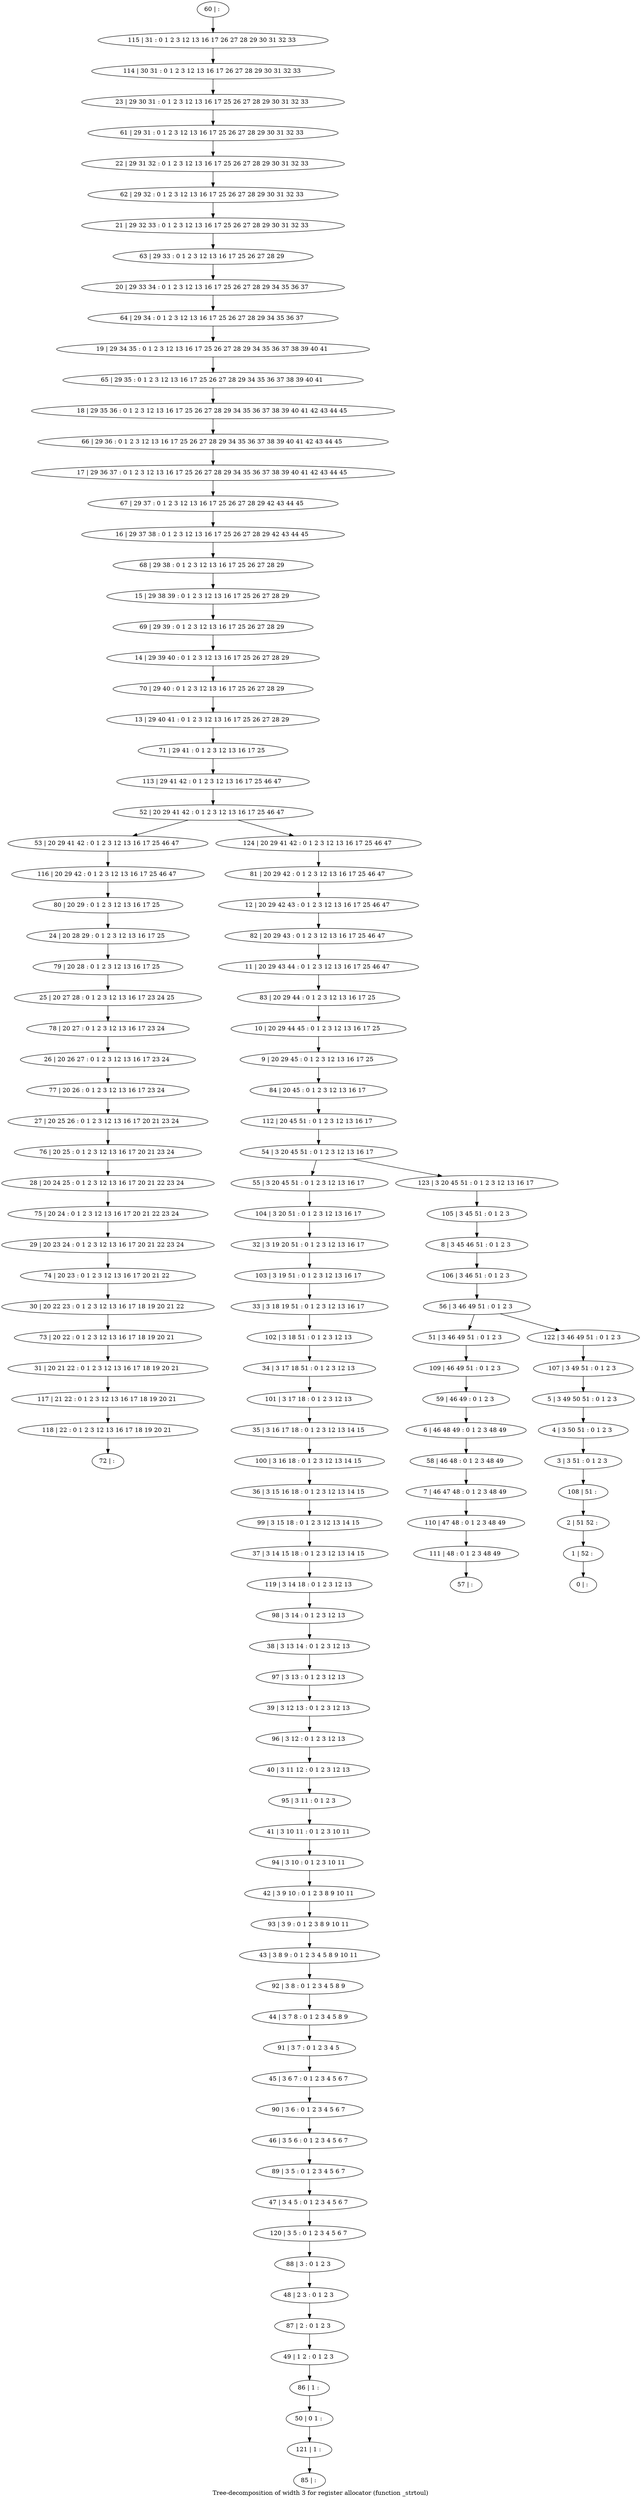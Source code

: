 digraph G {
graph [label="Tree-decomposition of width 3 for register allocator (function _strtoul)"]
0[label="0 | : "];
1[label="1 | 52 : "];
2[label="2 | 51 52 : "];
3[label="3 | 3 51 : 0 1 2 3 "];
4[label="4 | 3 50 51 : 0 1 2 3 "];
5[label="5 | 3 49 50 51 : 0 1 2 3 "];
6[label="6 | 46 48 49 : 0 1 2 3 48 49 "];
7[label="7 | 46 47 48 : 0 1 2 3 48 49 "];
8[label="8 | 3 45 46 51 : 0 1 2 3 "];
9[label="9 | 20 29 45 : 0 1 2 3 12 13 16 17 25 "];
10[label="10 | 20 29 44 45 : 0 1 2 3 12 13 16 17 25 "];
11[label="11 | 20 29 43 44 : 0 1 2 3 12 13 16 17 25 46 47 "];
12[label="12 | 20 29 42 43 : 0 1 2 3 12 13 16 17 25 46 47 "];
13[label="13 | 29 40 41 : 0 1 2 3 12 13 16 17 25 26 27 28 29 "];
14[label="14 | 29 39 40 : 0 1 2 3 12 13 16 17 25 26 27 28 29 "];
15[label="15 | 29 38 39 : 0 1 2 3 12 13 16 17 25 26 27 28 29 "];
16[label="16 | 29 37 38 : 0 1 2 3 12 13 16 17 25 26 27 28 29 42 43 44 45 "];
17[label="17 | 29 36 37 : 0 1 2 3 12 13 16 17 25 26 27 28 29 34 35 36 37 38 39 40 41 42 43 44 45 "];
18[label="18 | 29 35 36 : 0 1 2 3 12 13 16 17 25 26 27 28 29 34 35 36 37 38 39 40 41 42 43 44 45 "];
19[label="19 | 29 34 35 : 0 1 2 3 12 13 16 17 25 26 27 28 29 34 35 36 37 38 39 40 41 "];
20[label="20 | 29 33 34 : 0 1 2 3 12 13 16 17 25 26 27 28 29 34 35 36 37 "];
21[label="21 | 29 32 33 : 0 1 2 3 12 13 16 17 25 26 27 28 29 30 31 32 33 "];
22[label="22 | 29 31 32 : 0 1 2 3 12 13 16 17 25 26 27 28 29 30 31 32 33 "];
23[label="23 | 29 30 31 : 0 1 2 3 12 13 16 17 25 26 27 28 29 30 31 32 33 "];
24[label="24 | 20 28 29 : 0 1 2 3 12 13 16 17 25 "];
25[label="25 | 20 27 28 : 0 1 2 3 12 13 16 17 23 24 25 "];
26[label="26 | 20 26 27 : 0 1 2 3 12 13 16 17 23 24 "];
27[label="27 | 20 25 26 : 0 1 2 3 12 13 16 17 20 21 23 24 "];
28[label="28 | 20 24 25 : 0 1 2 3 12 13 16 17 20 21 22 23 24 "];
29[label="29 | 20 23 24 : 0 1 2 3 12 13 16 17 20 21 22 23 24 "];
30[label="30 | 20 22 23 : 0 1 2 3 12 13 16 17 18 19 20 21 22 "];
31[label="31 | 20 21 22 : 0 1 2 3 12 13 16 17 18 19 20 21 "];
32[label="32 | 3 19 20 51 : 0 1 2 3 12 13 16 17 "];
33[label="33 | 3 18 19 51 : 0 1 2 3 12 13 16 17 "];
34[label="34 | 3 17 18 51 : 0 1 2 3 12 13 "];
35[label="35 | 3 16 17 18 : 0 1 2 3 12 13 14 15 "];
36[label="36 | 3 15 16 18 : 0 1 2 3 12 13 14 15 "];
37[label="37 | 3 14 15 18 : 0 1 2 3 12 13 14 15 "];
38[label="38 | 3 13 14 : 0 1 2 3 12 13 "];
39[label="39 | 3 12 13 : 0 1 2 3 12 13 "];
40[label="40 | 3 11 12 : 0 1 2 3 12 13 "];
41[label="41 | 3 10 11 : 0 1 2 3 10 11 "];
42[label="42 | 3 9 10 : 0 1 2 3 8 9 10 11 "];
43[label="43 | 3 8 9 : 0 1 2 3 4 5 8 9 10 11 "];
44[label="44 | 3 7 8 : 0 1 2 3 4 5 8 9 "];
45[label="45 | 3 6 7 : 0 1 2 3 4 5 6 7 "];
46[label="46 | 3 5 6 : 0 1 2 3 4 5 6 7 "];
47[label="47 | 3 4 5 : 0 1 2 3 4 5 6 7 "];
48[label="48 | 2 3 : 0 1 2 3 "];
49[label="49 | 1 2 : 0 1 2 3 "];
50[label="50 | 0 1 : "];
51[label="51 | 3 46 49 51 : 0 1 2 3 "];
52[label="52 | 20 29 41 42 : 0 1 2 3 12 13 16 17 25 46 47 "];
53[label="53 | 20 29 41 42 : 0 1 2 3 12 13 16 17 25 46 47 "];
54[label="54 | 3 20 45 51 : 0 1 2 3 12 13 16 17 "];
55[label="55 | 3 20 45 51 : 0 1 2 3 12 13 16 17 "];
56[label="56 | 3 46 49 51 : 0 1 2 3 "];
57[label="57 | : "];
58[label="58 | 46 48 : 0 1 2 3 48 49 "];
59[label="59 | 46 49 : 0 1 2 3 "];
60[label="60 | : "];
61[label="61 | 29 31 : 0 1 2 3 12 13 16 17 25 26 27 28 29 30 31 32 33 "];
62[label="62 | 29 32 : 0 1 2 3 12 13 16 17 25 26 27 28 29 30 31 32 33 "];
63[label="63 | 29 33 : 0 1 2 3 12 13 16 17 25 26 27 28 29 "];
64[label="64 | 29 34 : 0 1 2 3 12 13 16 17 25 26 27 28 29 34 35 36 37 "];
65[label="65 | 29 35 : 0 1 2 3 12 13 16 17 25 26 27 28 29 34 35 36 37 38 39 40 41 "];
66[label="66 | 29 36 : 0 1 2 3 12 13 16 17 25 26 27 28 29 34 35 36 37 38 39 40 41 42 43 44 45 "];
67[label="67 | 29 37 : 0 1 2 3 12 13 16 17 25 26 27 28 29 42 43 44 45 "];
68[label="68 | 29 38 : 0 1 2 3 12 13 16 17 25 26 27 28 29 "];
69[label="69 | 29 39 : 0 1 2 3 12 13 16 17 25 26 27 28 29 "];
70[label="70 | 29 40 : 0 1 2 3 12 13 16 17 25 26 27 28 29 "];
71[label="71 | 29 41 : 0 1 2 3 12 13 16 17 25 "];
72[label="72 | : "];
73[label="73 | 20 22 : 0 1 2 3 12 13 16 17 18 19 20 21 "];
74[label="74 | 20 23 : 0 1 2 3 12 13 16 17 20 21 22 "];
75[label="75 | 20 24 : 0 1 2 3 12 13 16 17 20 21 22 23 24 "];
76[label="76 | 20 25 : 0 1 2 3 12 13 16 17 20 21 23 24 "];
77[label="77 | 20 26 : 0 1 2 3 12 13 16 17 23 24 "];
78[label="78 | 20 27 : 0 1 2 3 12 13 16 17 23 24 "];
79[label="79 | 20 28 : 0 1 2 3 12 13 16 17 25 "];
80[label="80 | 20 29 : 0 1 2 3 12 13 16 17 25 "];
81[label="81 | 20 29 42 : 0 1 2 3 12 13 16 17 25 46 47 "];
82[label="82 | 20 29 43 : 0 1 2 3 12 13 16 17 25 46 47 "];
83[label="83 | 20 29 44 : 0 1 2 3 12 13 16 17 25 "];
84[label="84 | 20 45 : 0 1 2 3 12 13 16 17 "];
85[label="85 | : "];
86[label="86 | 1 : "];
87[label="87 | 2 : 0 1 2 3 "];
88[label="88 | 3 : 0 1 2 3 "];
89[label="89 | 3 5 : 0 1 2 3 4 5 6 7 "];
90[label="90 | 3 6 : 0 1 2 3 4 5 6 7 "];
91[label="91 | 3 7 : 0 1 2 3 4 5 "];
92[label="92 | 3 8 : 0 1 2 3 4 5 8 9 "];
93[label="93 | 3 9 : 0 1 2 3 8 9 10 11 "];
94[label="94 | 3 10 : 0 1 2 3 10 11 "];
95[label="95 | 3 11 : 0 1 2 3 "];
96[label="96 | 3 12 : 0 1 2 3 12 13 "];
97[label="97 | 3 13 : 0 1 2 3 12 13 "];
98[label="98 | 3 14 : 0 1 2 3 12 13 "];
99[label="99 | 3 15 18 : 0 1 2 3 12 13 14 15 "];
100[label="100 | 3 16 18 : 0 1 2 3 12 13 14 15 "];
101[label="101 | 3 17 18 : 0 1 2 3 12 13 "];
102[label="102 | 3 18 51 : 0 1 2 3 12 13 "];
103[label="103 | 3 19 51 : 0 1 2 3 12 13 16 17 "];
104[label="104 | 3 20 51 : 0 1 2 3 12 13 16 17 "];
105[label="105 | 3 45 51 : 0 1 2 3 "];
106[label="106 | 3 46 51 : 0 1 2 3 "];
107[label="107 | 3 49 51 : 0 1 2 3 "];
108[label="108 | 51 : "];
109[label="109 | 46 49 51 : 0 1 2 3 "];
110[label="110 | 47 48 : 0 1 2 3 48 49 "];
111[label="111 | 48 : 0 1 2 3 48 49 "];
112[label="112 | 20 45 51 : 0 1 2 3 12 13 16 17 "];
113[label="113 | 29 41 42 : 0 1 2 3 12 13 16 17 25 46 47 "];
114[label="114 | 30 31 : 0 1 2 3 12 13 16 17 26 27 28 29 30 31 32 33 "];
115[label="115 | 31 : 0 1 2 3 12 13 16 17 26 27 28 29 30 31 32 33 "];
116[label="116 | 20 29 42 : 0 1 2 3 12 13 16 17 25 46 47 "];
117[label="117 | 21 22 : 0 1 2 3 12 13 16 17 18 19 20 21 "];
118[label="118 | 22 : 0 1 2 3 12 13 16 17 18 19 20 21 "];
119[label="119 | 3 14 18 : 0 1 2 3 12 13 "];
120[label="120 | 3 5 : 0 1 2 3 4 5 6 7 "];
121[label="121 | 1 : "];
122[label="122 | 3 46 49 51 : 0 1 2 3 "];
123[label="123 | 3 20 45 51 : 0 1 2 3 12 13 16 17 "];
124[label="124 | 20 29 41 42 : 0 1 2 3 12 13 16 17 25 46 47 "];
58->7 ;
6->58 ;
59->6 ;
73->31 ;
30->73 ;
74->30 ;
29->74 ;
75->29 ;
28->75 ;
76->28 ;
27->76 ;
77->27 ;
26->77 ;
78->26 ;
25->78 ;
79->25 ;
24->79 ;
80->24 ;
86->50 ;
49->86 ;
87->49 ;
48->87 ;
88->48 ;
89->47 ;
46->89 ;
90->46 ;
45->90 ;
91->45 ;
44->91 ;
92->44 ;
43->92 ;
93->43 ;
42->93 ;
94->42 ;
41->94 ;
95->41 ;
40->95 ;
96->40 ;
39->96 ;
97->39 ;
38->97 ;
98->38 ;
99->37 ;
36->99 ;
100->36 ;
35->100 ;
101->35 ;
34->101 ;
102->34 ;
33->102 ;
103->33 ;
32->103 ;
104->32 ;
55->104 ;
109->59 ;
51->109 ;
7->110 ;
111->57 ;
110->111 ;
116->80 ;
53->116 ;
31->117 ;
118->72 ;
117->118 ;
119->98 ;
37->119 ;
120->88 ;
47->120 ;
121->85 ;
50->121 ;
60->115 ;
115->114 ;
114->23 ;
23->61 ;
61->22 ;
22->62 ;
62->21 ;
21->63 ;
63->20 ;
20->64 ;
64->19 ;
19->65 ;
65->18 ;
18->66 ;
66->17 ;
17->67 ;
67->16 ;
16->68 ;
68->15 ;
15->69 ;
69->14 ;
14->70 ;
70->13 ;
13->71 ;
71->113 ;
113->52 ;
81->12 ;
12->82 ;
82->11 ;
11->83 ;
83->10 ;
10->9 ;
9->84 ;
84->112 ;
112->54 ;
105->8 ;
8->106 ;
106->56 ;
107->5 ;
5->4 ;
4->3 ;
3->108 ;
108->2 ;
2->1 ;
1->0 ;
122->107 ;
123->105 ;
124->81 ;
56->51 ;
56->122 ;
54->55 ;
54->123 ;
52->53 ;
52->124 ;
}
